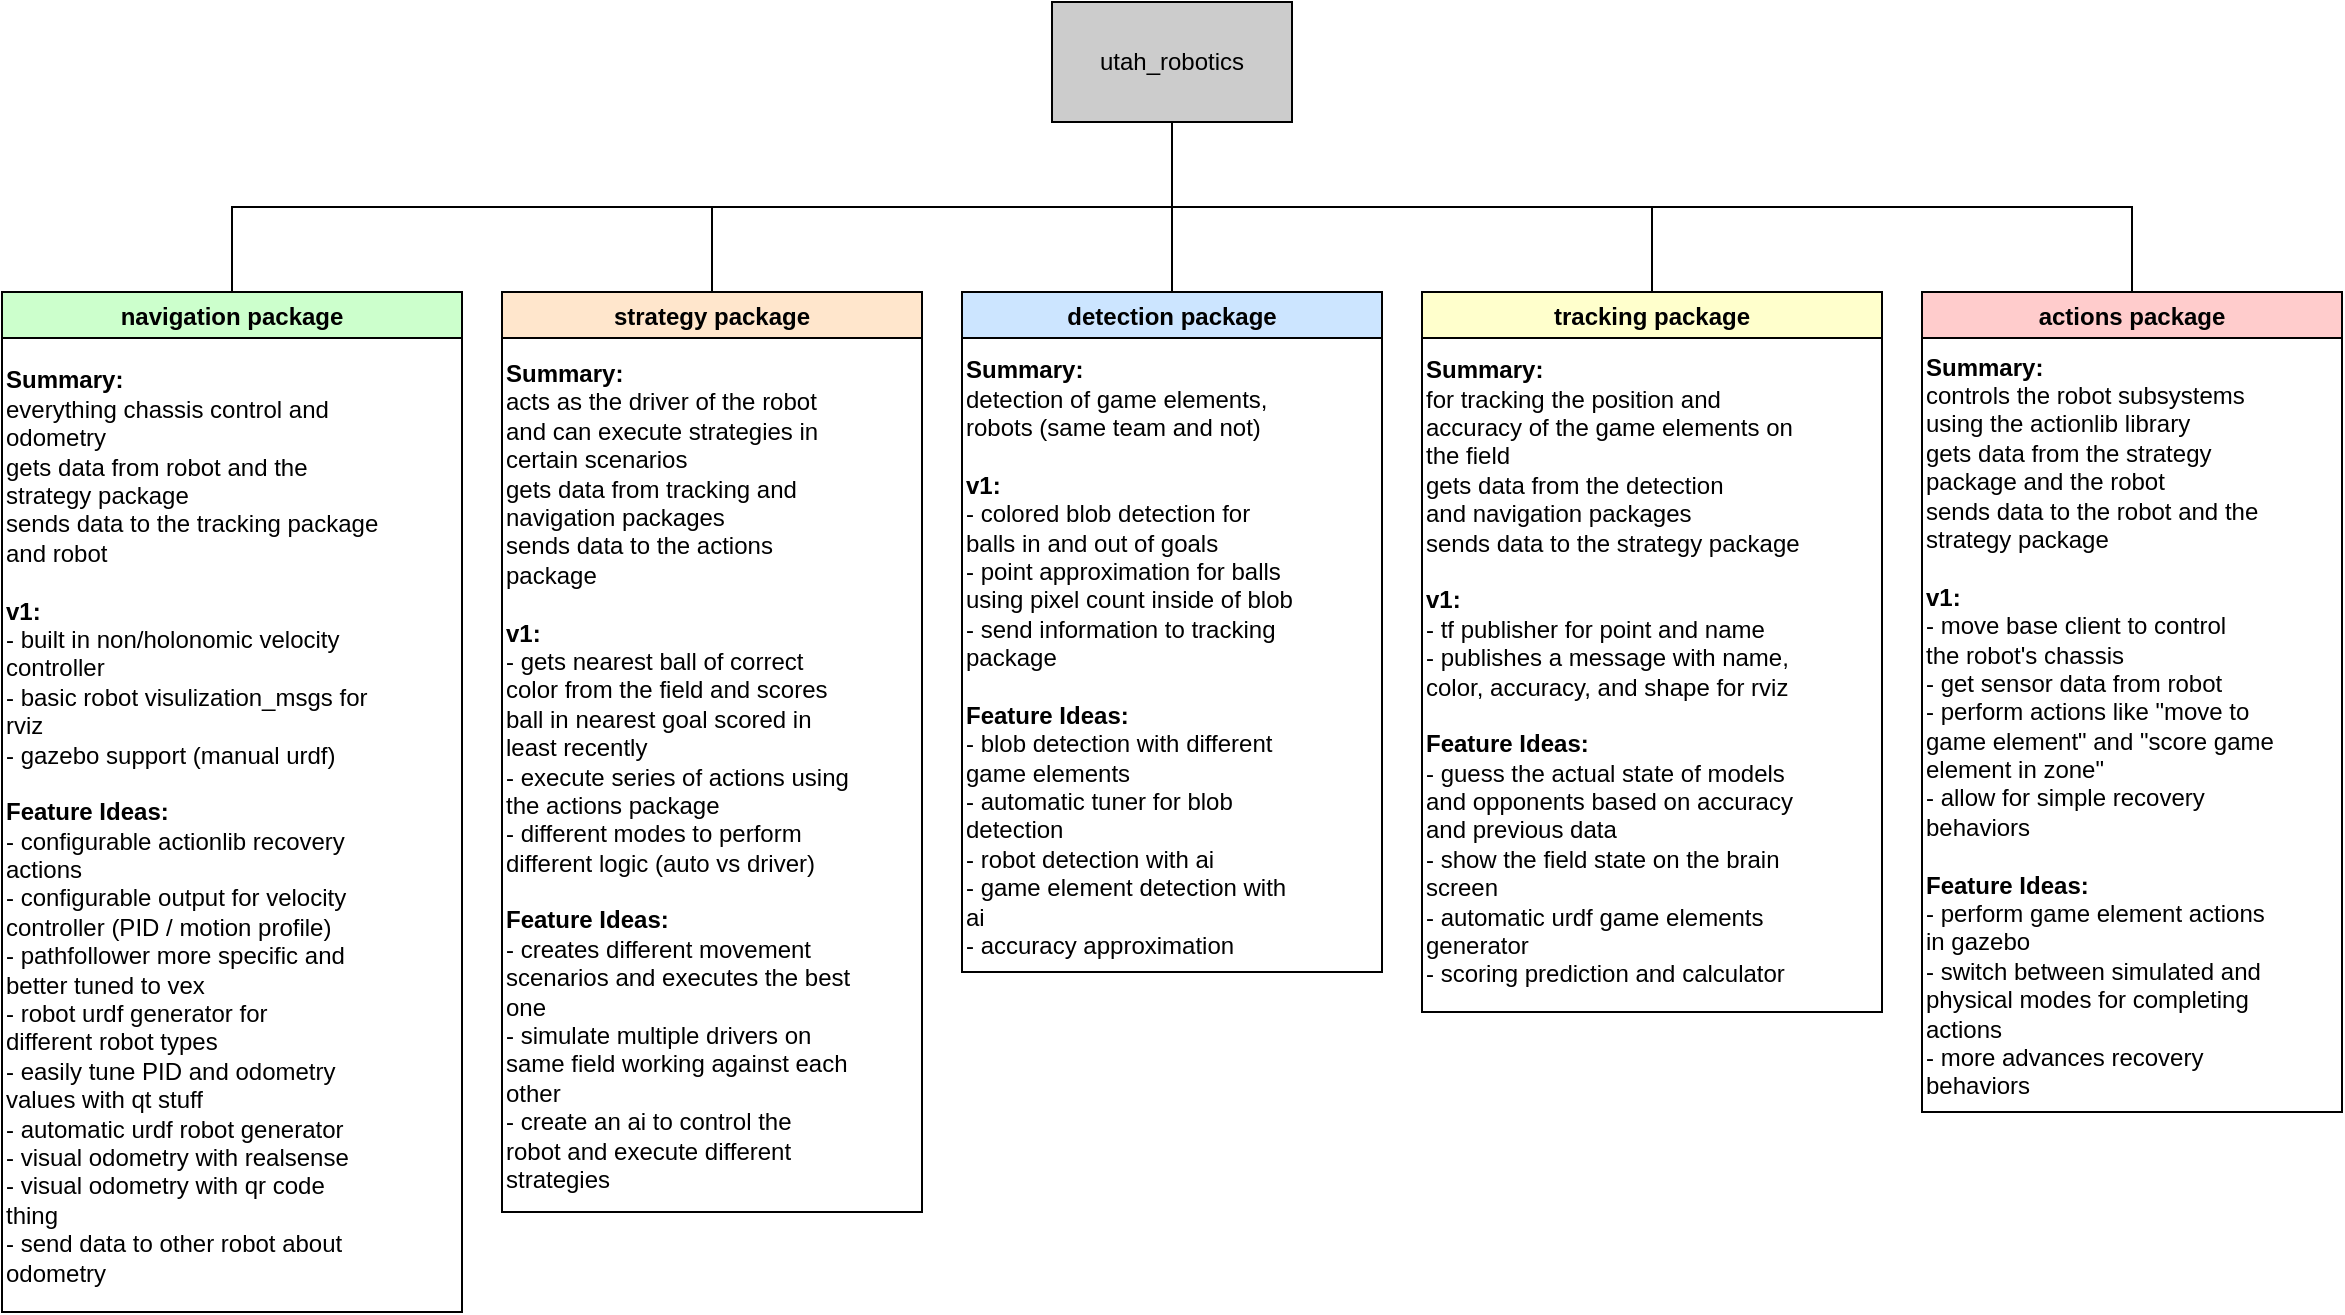 <mxfile version="13.6.2" type="device"><diagram id="0xSgpQeCMeMsmrNa0dym" name="Page-1"><mxGraphModel dx="2197" dy="725" grid="1" gridSize="10" guides="1" tooltips="1" connect="1" arrows="1" fold="1" page="1" pageScale="1" pageWidth="1100" pageHeight="850" math="0" shadow="0"><root><mxCell id="0"/><mxCell id="1" parent="0"/><UserObject label="utah_robotics" treeRoot="1" id="TAvykIUELuf1RZEEE__9-13"><mxCell style="whiteSpace=wrap;html=1;align=center;treeFolding=1;treeMoving=1;newEdgeStyle={&quot;edgeStyle&quot;:&quot;elbowEdgeStyle&quot;,&quot;startArrow&quot;:&quot;none&quot;,&quot;endArrow&quot;:&quot;none&quot;};fillColor=#CCCCCC;" vertex="1" parent="1"><mxGeometry x="505" y="160" width="120" height="60" as="geometry"/></mxCell></UserObject><mxCell id="TAvykIUELuf1RZEEE__9-15" value="" style="edgeStyle=elbowEdgeStyle;elbow=vertical;startArrow=none;endArrow=none;rounded=0;exitX=0.5;exitY=1;exitDx=0;exitDy=0;entryX=0.5;entryY=0;entryDx=0;entryDy=0;" edge="1" target="TAvykIUELuf1RZEEE__9-36" parent="1" source="TAvykIUELuf1RZEEE__9-13"><mxGeometry relative="1" as="geometry"><mxPoint x="900" y="25" as="sourcePoint"/><mxPoint x="520" y="175" as="targetPoint"/></mxGeometry></mxCell><mxCell id="TAvykIUELuf1RZEEE__9-20" value="" style="edgeStyle=elbowEdgeStyle;elbow=vertical;startArrow=none;endArrow=none;rounded=0;exitX=0.5;exitY=1;exitDx=0;exitDy=0;" edge="1" target="TAvykIUELuf1RZEEE__9-42" parent="1" source="TAvykIUELuf1RZEEE__9-13"><mxGeometry relative="1" as="geometry"><mxPoint x="760" y="95" as="sourcePoint"/><mxPoint x="640" y="175" as="targetPoint"/></mxGeometry></mxCell><mxCell id="TAvykIUELuf1RZEEE__9-22" value="" style="edgeStyle=elbowEdgeStyle;elbow=vertical;startArrow=none;endArrow=none;rounded=0;exitX=0.5;exitY=1;exitDx=0;exitDy=0;entryX=0.5;entryY=0;entryDx=0;entryDy=0;" edge="1" target="TAvykIUELuf1RZEEE__9-33" parent="1" source="TAvykIUELuf1RZEEE__9-13"><mxGeometry relative="1" as="geometry"><mxPoint x="900" y="305" as="sourcePoint"/><mxPoint x="760" y="175" as="targetPoint"/></mxGeometry></mxCell><mxCell id="TAvykIUELuf1RZEEE__9-24" value="" style="edgeStyle=elbowEdgeStyle;elbow=vertical;startArrow=none;endArrow=none;rounded=0;exitX=0.5;exitY=1;exitDx=0;exitDy=0;entryX=0.5;entryY=0;entryDx=0;entryDy=0;" edge="1" target="TAvykIUELuf1RZEEE__9-43" parent="1" source="TAvykIUELuf1RZEEE__9-13"><mxGeometry relative="1" as="geometry"><mxPoint x="1060" y="315" as="sourcePoint"/><mxPoint x="880" y="175" as="targetPoint"/></mxGeometry></mxCell><mxCell id="TAvykIUELuf1RZEEE__9-26" value="" style="edgeStyle=elbowEdgeStyle;elbow=vertical;startArrow=none;endArrow=none;rounded=0;exitX=0.5;exitY=1;exitDx=0;exitDy=0;entryX=0.5;entryY=0;entryDx=0;entryDy=0;" edge="1" target="TAvykIUELuf1RZEEE__9-34" parent="1" source="TAvykIUELuf1RZEEE__9-13"><mxGeometry relative="1" as="geometry"><mxPoint x="800" y="495" as="sourcePoint"/><mxPoint x="1000" y="175" as="targetPoint"/></mxGeometry></mxCell><mxCell id="TAvykIUELuf1RZEEE__9-33" value="detection package" style="swimlane;fillColor=#CCE5FF;" vertex="1" parent="1"><mxGeometry x="460" y="305" width="210" height="340" as="geometry"/></mxCell><mxCell id="TAvykIUELuf1RZEEE__9-51" value="&lt;div&gt;&lt;b&gt;&lt;br&gt;&lt;/b&gt;&lt;/div&gt;&lt;div&gt;&lt;b&gt;Summary:&lt;/b&gt;&lt;br&gt;&lt;/div&gt;&lt;div&gt;detection of game elements, &lt;br&gt;&lt;/div&gt;&lt;div&gt;robots (same team and not)&lt;/div&gt;&lt;div&gt;&lt;b&gt;&lt;br&gt;&lt;/b&gt;&lt;/div&gt;&lt;div&gt;&lt;b&gt;v1:&lt;/b&gt;&lt;br&gt;&lt;/div&gt;&lt;div&gt;- colored blob detection for &lt;br&gt;&lt;/div&gt;&lt;div&gt;balls in and out of goals&lt;br&gt;&lt;/div&gt;&lt;div&gt;- point approximation for balls&lt;/div&gt;&lt;div&gt;using pixel count inside of blob&lt;/div&gt;&lt;div&gt;- send information to tracking &lt;br&gt;&lt;/div&gt;&lt;div&gt;package&lt;br&gt;&lt;/div&gt;&lt;br&gt;&lt;div&gt;&lt;b&gt;Feature Ideas:&lt;/b&gt;&lt;/div&gt;&lt;div&gt;- blob detection with different&lt;/div&gt;&lt;div&gt;game elements&lt;/div&gt;&lt;div&gt;- automatic tuner for blob &lt;br&gt;&lt;/div&gt;&lt;div&gt;detection&lt;br&gt;&lt;/div&gt;&lt;div&gt;- robot detection with ai&lt;/div&gt;&lt;div&gt;- game element detection with &lt;br&gt;&lt;/div&gt;&lt;div&gt;ai&lt;/div&gt;&lt;div&gt;&lt;div&gt;- accuracy approximation&lt;br&gt;&lt;/div&gt;&lt;div&gt;&lt;br&gt;&lt;/div&gt;&lt;br&gt;&lt;b&gt;&lt;/b&gt;&lt;/div&gt;" style="text;html=1;align=left;verticalAlign=middle;resizable=0;points=[];autosize=1;" vertex="1" parent="TAvykIUELuf1RZEEE__9-33"><mxGeometry y="20" width="210" height="340" as="geometry"/></mxCell><mxCell id="TAvykIUELuf1RZEEE__9-34" value="actions package" style="swimlane;fillColor=#FFCCCC;" vertex="1" parent="1"><mxGeometry x="940" y="305" width="210" height="410" as="geometry"/></mxCell><mxCell id="TAvykIUELuf1RZEEE__9-52" value="&lt;div&gt;&lt;b&gt;&lt;br&gt;&lt;/b&gt;&lt;/div&gt;&lt;div&gt;&lt;b&gt;Summary:&lt;/b&gt;&lt;/div&gt;&lt;div&gt;controls the robot subsystems &lt;br&gt;&lt;/div&gt;&lt;div&gt;using the actionlib library&lt;/div&gt;&lt;div&gt;gets data from the strategy&lt;/div&gt;&lt;div&gt;package and the robot&lt;br&gt;&lt;/div&gt;&lt;div&gt;sends data to the robot and the&lt;/div&gt;&lt;div&gt;strategy package&lt;br&gt;&lt;/div&gt;&lt;div&gt;&lt;b&gt;&lt;br&gt;&lt;/b&gt;&lt;/div&gt;&lt;div&gt;&lt;b&gt;v1:&lt;/b&gt;&lt;br&gt;&lt;/div&gt;&lt;div&gt;- move base client to control&lt;/div&gt;&lt;div&gt;the robot's chassis&lt;/div&gt;&lt;div&gt;- get sensor data from robot&lt;/div&gt;&lt;div&gt;- perform actions like &quot;move to&lt;/div&gt;&lt;div&gt;game element&quot; and &quot;score game&lt;/div&gt;&lt;div&gt;element in zone&quot;&lt;/div&gt;&lt;div&gt;- allow for simple recovery &lt;br&gt;&lt;/div&gt;&lt;div&gt;behaviors&lt;br&gt;&lt;/div&gt;&lt;div&gt;&lt;br&gt;&lt;/div&gt;&lt;div&gt;&lt;b&gt;Feature Ideas:&lt;/b&gt;&lt;/div&gt;&lt;div&gt;- perform game element actions &lt;br&gt;&lt;/div&gt;&lt;div&gt;in gazebo&lt;b&gt;&lt;br&gt;&lt;/b&gt;&lt;/div&gt;&lt;div&gt;- switch between simulated and&lt;b&gt; &lt;/b&gt;&lt;br&gt;&lt;/div&gt;&lt;div&gt;physical modes for completing&lt;b&gt; &lt;/b&gt;&lt;br&gt;&lt;/div&gt;&lt;div&gt;actions &lt;br&gt;&lt;/div&gt;&lt;div&gt;- more advances recovery &lt;br&gt;&lt;/div&gt;&lt;div&gt;behaviors&lt;b&gt;&lt;br&gt;&lt;/b&gt;&lt;/div&gt;" style="text;html=1;align=left;verticalAlign=middle;resizable=0;points=[];autosize=1;" vertex="1" parent="TAvykIUELuf1RZEEE__9-34"><mxGeometry y="20" width="210" height="380" as="geometry"/></mxCell><mxCell id="TAvykIUELuf1RZEEE__9-36" value="navigation package" style="swimlane;fillColor=#CCFFCC;" vertex="1" parent="1"><mxGeometry x="-20" y="305" width="230" height="510" as="geometry"/></mxCell><mxCell id="TAvykIUELuf1RZEEE__9-38" value="&lt;div&gt;&lt;b&gt;&lt;br&gt;&lt;/b&gt;&lt;/div&gt;&lt;div&gt;&lt;b&gt;Summary:&lt;/b&gt;&lt;br&gt;&lt;/div&gt;&lt;div&gt;everything chassis control and&lt;div&gt;odometry&lt;/div&gt;&lt;div&gt; gets data from robot and the &lt;br&gt;&lt;/div&gt;&lt;div&gt;strategy package&lt;div&gt;sends data to the tracking package &lt;br&gt;&lt;/div&gt;&lt;div&gt;and robot&lt;br&gt;&lt;/div&gt;&lt;/div&gt;&lt;/div&gt;&lt;div&gt;&lt;b&gt;&lt;br&gt;&lt;/b&gt;&lt;/div&gt;&lt;div&gt;&lt;b&gt;v1:&lt;/b&gt;&lt;br&gt;&lt;/div&gt;&lt;div&gt;- built in non/holonomic velocity&lt;/div&gt;&lt;div&gt;controller&lt;br&gt;&lt;/div&gt;&lt;div&gt;- basic robot visulization_msgs for&lt;/div&gt;&lt;div&gt;rviz&lt;br&gt;&lt;/div&gt;&lt;div&gt;- gazebo support (manual urdf)&lt;/div&gt;&lt;div&gt;&lt;br&gt;&lt;/div&gt;&lt;div&gt;&lt;b&gt;Feature Ideas:&lt;/b&gt;&lt;/div&gt;&lt;div&gt;- configurable actionlib recovery&lt;/div&gt;&lt;div&gt;actions&lt;/div&gt;&lt;div&gt;- configurable output for velocity&lt;/div&gt;&lt;div&gt;controller (PID / motion profile)&lt;br&gt;&lt;/div&gt;&lt;div&gt;- pathfollower more specific and &lt;br&gt;&lt;/div&gt;&lt;div&gt;better tuned to vex&lt;/div&gt;&lt;div&gt;- robot urdf generator for &lt;br&gt;&lt;/div&gt;&lt;div&gt;different robot types&lt;/div&gt;&lt;div&gt;- easily tune PID and odometry&lt;/div&gt;&lt;div&gt;values with qt stuff&lt;/div&gt;&lt;div&gt;- automatic urdf robot generator&lt;/div&gt;&lt;div&gt;&lt;div&gt;- visual odometry with realsense&lt;/div&gt;&lt;div&gt;- visual odometry with qr code&lt;/div&gt;&lt;div&gt;thing&lt;/div&gt;&lt;div&gt;- send data to other robot about &lt;br&gt;&lt;/div&gt;&lt;div&gt;odometry&lt;br&gt;&lt;/div&gt;&lt;/div&gt;" style="text;html=1;align=left;verticalAlign=middle;resizable=0;points=[];autosize=1;" vertex="1" parent="TAvykIUELuf1RZEEE__9-36"><mxGeometry y="25" width="230" height="470" as="geometry"/></mxCell><mxCell id="TAvykIUELuf1RZEEE__9-42" value="strategy package" style="swimlane;fillColor=#FFE6CC;" vertex="1" parent="1"><mxGeometry x="230" y="305" width="210" height="460" as="geometry"/></mxCell><mxCell id="TAvykIUELuf1RZEEE__9-50" value="&lt;div&gt;&lt;b&gt;&lt;br&gt;&lt;/b&gt;&lt;/div&gt;&lt;div&gt;&lt;b&gt;Summary:&lt;/b&gt;&lt;br&gt;&lt;/div&gt;&lt;div&gt;acts as the driver of the robot&lt;/div&gt;&lt;div&gt;and can execute strategies in &lt;br&gt;&lt;/div&gt;&lt;div&gt;certain scenarios&lt;br&gt;&lt;/div&gt;&lt;div&gt;gets data from tracking and &lt;br&gt;&lt;/div&gt;&lt;div&gt;navigation packages &lt;br&gt;&lt;/div&gt;&lt;div&gt;sends data to the&lt;b&gt; &lt;/b&gt;actions &lt;br&gt;&lt;/div&gt;&lt;div&gt;package&lt;b&gt;&lt;br&gt;&lt;/b&gt;&lt;/div&gt;&lt;div&gt;&lt;b&gt;&lt;br&gt;&lt;/b&gt;&lt;/div&gt;&lt;div&gt;&lt;b&gt;v1:&lt;/b&gt;&lt;br&gt;&lt;/div&gt;&lt;div&gt;- gets nearest ball of correct&lt;/div&gt;&lt;div&gt;color from the field and scores &lt;br&gt;&lt;/div&gt;&lt;div&gt;ball in nearest goal scored in&lt;/div&gt;&lt;div&gt;least recently&lt;/div&gt;&lt;div&gt;- execute series of actions using&lt;/div&gt;&lt;div&gt;the actions package&lt;/div&gt;&lt;div&gt;- different modes to perform &lt;br&gt;&lt;/div&gt;&lt;div&gt;different logic (auto vs driver)&lt;br&gt;&lt;/div&gt;&lt;div&gt;&lt;br&gt;&lt;/div&gt;&lt;div&gt;&lt;b&gt;Feature Ideas:&lt;/b&gt;&lt;/div&gt;&lt;div&gt;- creates different movement&lt;/div&gt;&lt;div&gt;scenarios and executes the best&lt;/div&gt;&lt;div&gt;one&lt;/div&gt;&lt;div&gt;- simulate multiple drivers on&lt;b&gt; &lt;br&gt;&lt;/b&gt;same field working against each&lt;/div&gt;&lt;div&gt;other&lt;/div&gt;&lt;div&gt;- create an ai to control the &lt;br&gt;&lt;/div&gt;&lt;div&gt;robot and execute different &lt;br&gt;&lt;/div&gt;&lt;div&gt;strategies&lt;b&gt;&lt;br&gt;&lt;/b&gt;&lt;/div&gt;" style="text;html=1;align=left;verticalAlign=middle;resizable=0;points=[];autosize=1;" vertex="1" parent="TAvykIUELuf1RZEEE__9-42"><mxGeometry y="20" width="210" height="430" as="geometry"/></mxCell><mxCell id="TAvykIUELuf1RZEEE__9-43" value="tracking package" style="swimlane;fillColor=#FFFFCC;" vertex="1" parent="1"><mxGeometry x="690" y="305" width="230" height="360" as="geometry"/></mxCell><mxCell id="TAvykIUELuf1RZEEE__9-49" value="&lt;div&gt;&lt;b&gt;&lt;br&gt;&lt;/b&gt;&lt;/div&gt;&lt;div&gt;&lt;b&gt;Summary:&lt;/b&gt;&lt;/div&gt;&lt;div&gt;for tracking the position and &lt;br&gt;&lt;/div&gt;&lt;div&gt;accuracy of the game elements on&lt;/div&gt;&lt;div&gt;the field &lt;br&gt;&lt;/div&gt;&lt;div&gt;&lt;div&gt;gets data from the detection &lt;br&gt;&lt;/div&gt;&lt;div&gt;and navigation packages &lt;br&gt;&lt;/div&gt;&lt;div&gt;sends data to the strategy package&lt;br&gt;&lt;/div&gt;&lt;/div&gt;&lt;div&gt;&lt;b&gt;&lt;br&gt;&lt;/b&gt;&lt;/div&gt;&lt;div&gt;&lt;b&gt;v1:&lt;/b&gt;&lt;/div&gt;&lt;div&gt;- tf publisher for point and name&lt;br&gt;&lt;/div&gt;&lt;div&gt;- publishes a message with name,&lt;/div&gt;&lt;div&gt;color, accuracy, and shape for rviz&lt;/div&gt;&lt;br&gt;&lt;div&gt;&lt;b&gt;Feature Ideas:&lt;/b&gt;&lt;/div&gt;&lt;div&gt;- guess the actual state of models &lt;br&gt;&lt;/div&gt;&lt;div&gt;and opponents based on accuracy&lt;/div&gt;&lt;div&gt;and previous data&lt;br&gt;&lt;/div&gt;&lt;div&gt;- show the field state on the brain &lt;br&gt;&lt;/div&gt;&lt;div&gt;screen&lt;/div&gt;&lt;div&gt;- automatic urdf game elements &lt;br&gt;&lt;/div&gt;&lt;div&gt;generator&lt;/div&gt;&lt;div&gt;- scoring prediction and calculator&lt;/div&gt;&lt;div&gt;&lt;br&gt;&lt;b&gt;&lt;/b&gt;&lt;/div&gt;" style="text;html=1;align=left;verticalAlign=middle;resizable=0;points=[];autosize=1;" vertex="1" parent="TAvykIUELuf1RZEEE__9-43"><mxGeometry y="20" width="230" height="340" as="geometry"/></mxCell></root></mxGraphModel></diagram></mxfile>